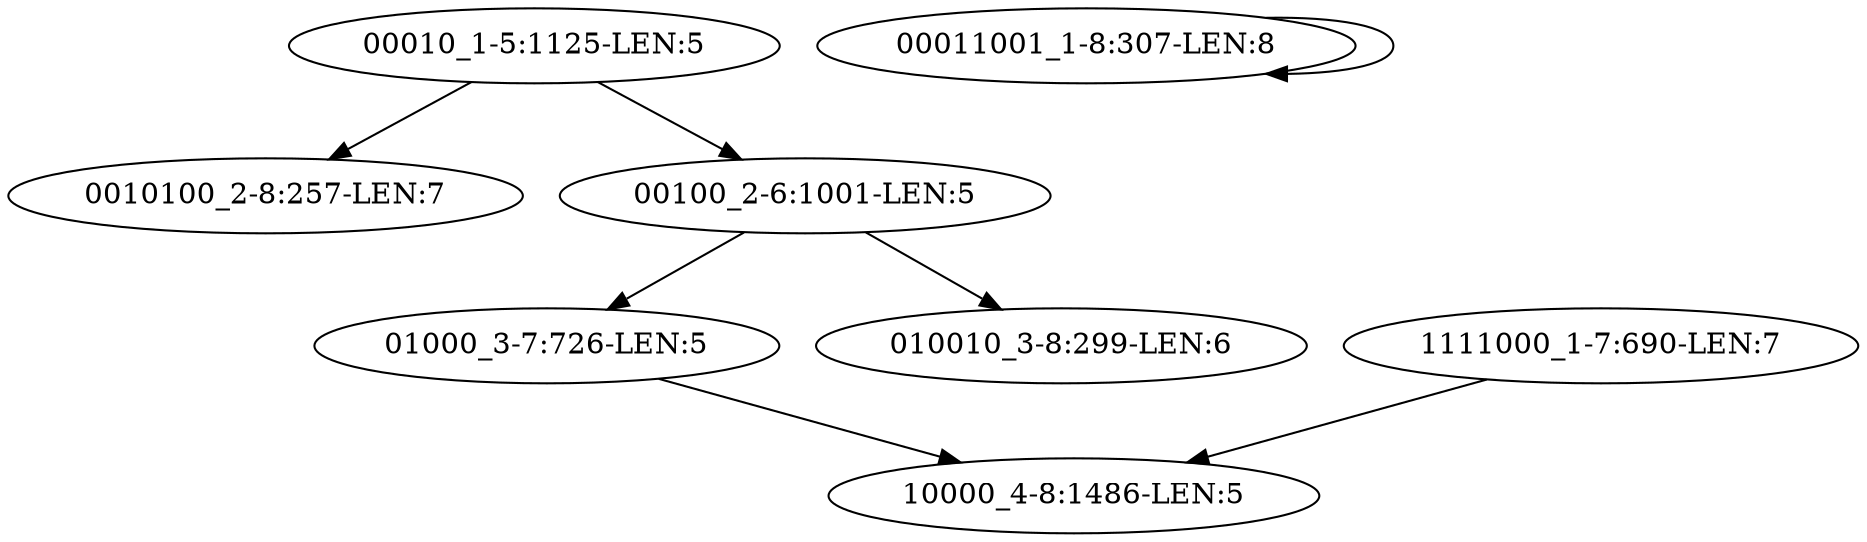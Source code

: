 digraph G {
    "00010_1-5:1125-LEN:5" -> "0010100_2-8:257-LEN:7";
    "00010_1-5:1125-LEN:5" -> "00100_2-6:1001-LEN:5";
    "00011001_1-8:307-LEN:8" -> "00011001_1-8:307-LEN:8";
    "1111000_1-7:690-LEN:7" -> "10000_4-8:1486-LEN:5";
    "01000_3-7:726-LEN:5" -> "10000_4-8:1486-LEN:5";
    "00100_2-6:1001-LEN:5" -> "01000_3-7:726-LEN:5";
    "00100_2-6:1001-LEN:5" -> "010010_3-8:299-LEN:6";
}
